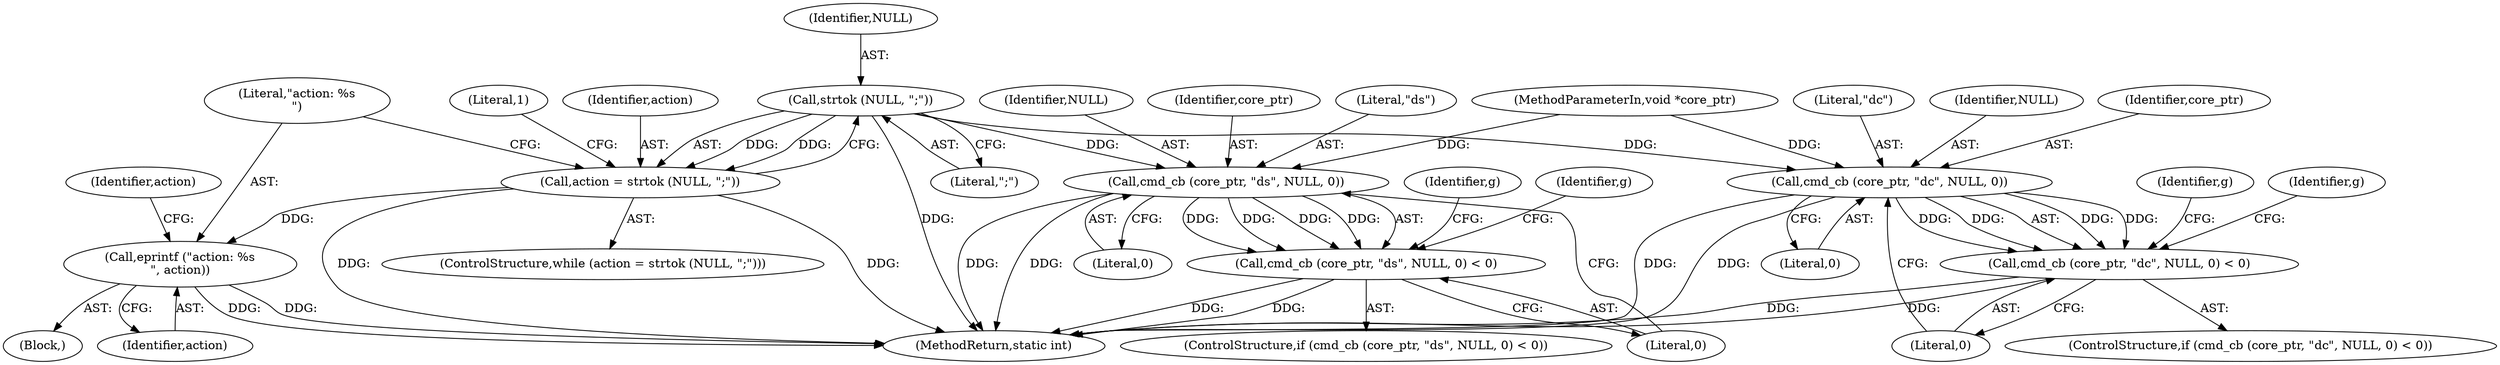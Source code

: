 digraph "0_radare2_796dd28aaa6b9fa76d99c42c4d5ff8b257cc2191@API" {
"1000157" [label="(Call,strtok (NULL, \";\"))"];
"1000155" [label="(Call,action = strtok (NULL, \";\"))"];
"1000161" [label="(Call,eprintf (\"action: %s\n\", action))"];
"1000172" [label="(Call,cmd_cb (core_ptr, \"ds\", NULL, 0))"];
"1000171" [label="(Call,cmd_cb (core_ptr, \"ds\", NULL, 0) < 0)"];
"1000192" [label="(Call,cmd_cb (core_ptr, \"dc\", NULL, 0))"];
"1000191" [label="(Call,cmd_cb (core_ptr, \"dc\", NULL, 0) < 0)"];
"1000173" [label="(Identifier,core_ptr)"];
"1000190" [label="(ControlStructure,if (cmd_cb (core_ptr, \"dc\", NULL, 0) < 0))"];
"1000161" [label="(Call,eprintf (\"action: %s\n\", action))"];
"1000177" [label="(Literal,0)"];
"1000194" [label="(Literal,\"dc\")"];
"1000192" [label="(Call,cmd_cb (core_ptr, \"dc\", NULL, 0))"];
"1000156" [label="(Identifier,action)"];
"1000200" [label="(Identifier,g)"];
"1000195" [label="(Identifier,NULL)"];
"1000155" [label="(Call,action = strtok (NULL, \";\"))"];
"1000166" [label="(Identifier,action)"];
"1000174" [label="(Literal,\"ds\")"];
"1000159" [label="(Literal,\";\")"];
"1000191" [label="(Call,cmd_cb (core_ptr, \"dc\", NULL, 0) < 0)"];
"1000162" [label="(Literal,\"action: %s\n\")"];
"1000187" [label="(Identifier,g)"];
"1000171" [label="(Call,cmd_cb (core_ptr, \"ds\", NULL, 0) < 0)"];
"1000217" [label="(MethodReturn,static int)"];
"1000157" [label="(Call,strtok (NULL, \";\"))"];
"1000197" [label="(Literal,0)"];
"1000176" [label="(Literal,0)"];
"1000170" [label="(ControlStructure,if (cmd_cb (core_ptr, \"ds\", NULL, 0) < 0))"];
"1000103" [label="(MethodParameterIn,void *core_ptr)"];
"1000175" [label="(Identifier,NULL)"];
"1000158" [label="(Identifier,NULL)"];
"1000196" [label="(Literal,0)"];
"1000180" [label="(Identifier,g)"];
"1000163" [label="(Identifier,action)"];
"1000154" [label="(ControlStructure,while (action = strtok (NULL, \";\")))"];
"1000172" [label="(Call,cmd_cb (core_ptr, \"ds\", NULL, 0))"];
"1000216" [label="(Literal,1)"];
"1000160" [label="(Block,)"];
"1000193" [label="(Identifier,core_ptr)"];
"1000207" [label="(Identifier,g)"];
"1000157" -> "1000155"  [label="AST: "];
"1000157" -> "1000159"  [label="CFG: "];
"1000158" -> "1000157"  [label="AST: "];
"1000159" -> "1000157"  [label="AST: "];
"1000155" -> "1000157"  [label="CFG: "];
"1000157" -> "1000217"  [label="DDG: "];
"1000157" -> "1000155"  [label="DDG: "];
"1000157" -> "1000155"  [label="DDG: "];
"1000157" -> "1000172"  [label="DDG: "];
"1000157" -> "1000192"  [label="DDG: "];
"1000155" -> "1000154"  [label="AST: "];
"1000156" -> "1000155"  [label="AST: "];
"1000162" -> "1000155"  [label="CFG: "];
"1000216" -> "1000155"  [label="CFG: "];
"1000155" -> "1000217"  [label="DDG: "];
"1000155" -> "1000217"  [label="DDG: "];
"1000155" -> "1000161"  [label="DDG: "];
"1000161" -> "1000160"  [label="AST: "];
"1000161" -> "1000163"  [label="CFG: "];
"1000162" -> "1000161"  [label="AST: "];
"1000163" -> "1000161"  [label="AST: "];
"1000166" -> "1000161"  [label="CFG: "];
"1000161" -> "1000217"  [label="DDG: "];
"1000161" -> "1000217"  [label="DDG: "];
"1000172" -> "1000171"  [label="AST: "];
"1000172" -> "1000176"  [label="CFG: "];
"1000173" -> "1000172"  [label="AST: "];
"1000174" -> "1000172"  [label="AST: "];
"1000175" -> "1000172"  [label="AST: "];
"1000176" -> "1000172"  [label="AST: "];
"1000177" -> "1000172"  [label="CFG: "];
"1000172" -> "1000217"  [label="DDG: "];
"1000172" -> "1000217"  [label="DDG: "];
"1000172" -> "1000171"  [label="DDG: "];
"1000172" -> "1000171"  [label="DDG: "];
"1000172" -> "1000171"  [label="DDG: "];
"1000172" -> "1000171"  [label="DDG: "];
"1000103" -> "1000172"  [label="DDG: "];
"1000171" -> "1000170"  [label="AST: "];
"1000171" -> "1000177"  [label="CFG: "];
"1000177" -> "1000171"  [label="AST: "];
"1000180" -> "1000171"  [label="CFG: "];
"1000187" -> "1000171"  [label="CFG: "];
"1000171" -> "1000217"  [label="DDG: "];
"1000171" -> "1000217"  [label="DDG: "];
"1000192" -> "1000191"  [label="AST: "];
"1000192" -> "1000196"  [label="CFG: "];
"1000193" -> "1000192"  [label="AST: "];
"1000194" -> "1000192"  [label="AST: "];
"1000195" -> "1000192"  [label="AST: "];
"1000196" -> "1000192"  [label="AST: "];
"1000197" -> "1000192"  [label="CFG: "];
"1000192" -> "1000217"  [label="DDG: "];
"1000192" -> "1000217"  [label="DDG: "];
"1000192" -> "1000191"  [label="DDG: "];
"1000192" -> "1000191"  [label="DDG: "];
"1000192" -> "1000191"  [label="DDG: "];
"1000192" -> "1000191"  [label="DDG: "];
"1000103" -> "1000192"  [label="DDG: "];
"1000191" -> "1000190"  [label="AST: "];
"1000191" -> "1000197"  [label="CFG: "];
"1000197" -> "1000191"  [label="AST: "];
"1000200" -> "1000191"  [label="CFG: "];
"1000207" -> "1000191"  [label="CFG: "];
"1000191" -> "1000217"  [label="DDG: "];
"1000191" -> "1000217"  [label="DDG: "];
}
